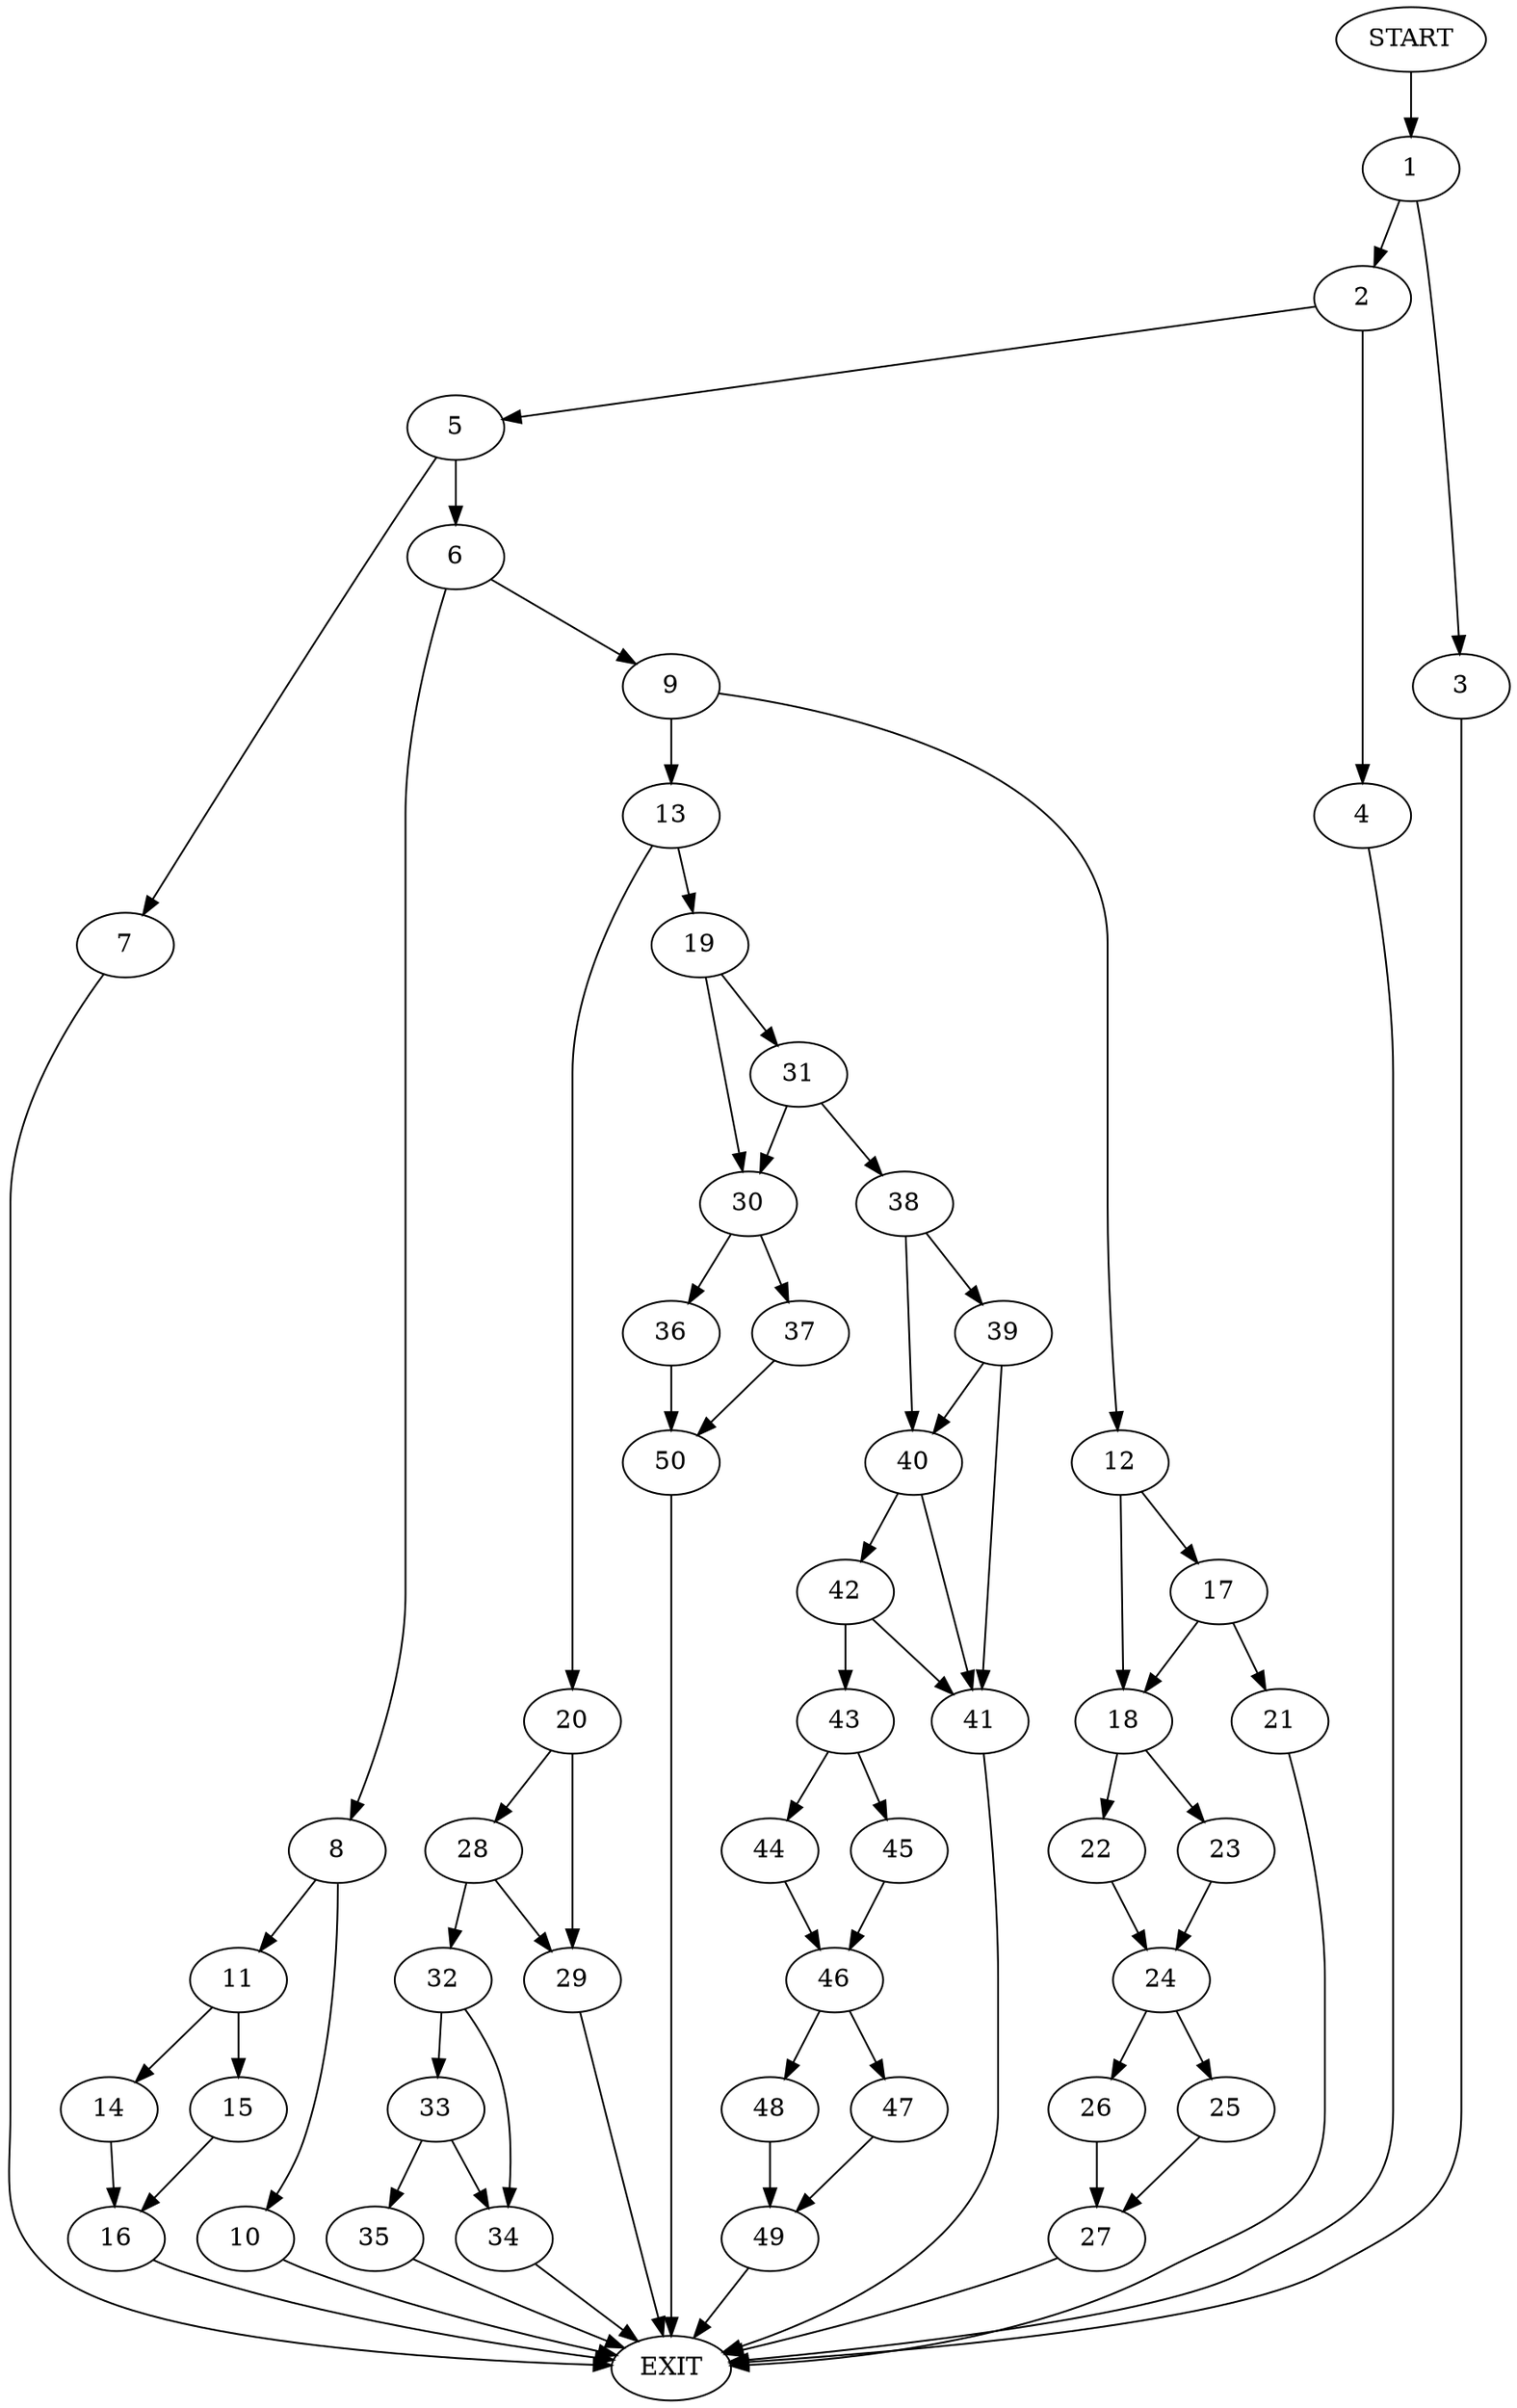 digraph {
0 [label="START"]
51 [label="EXIT"]
0 -> 1
1 -> 2
1 -> 3
2 -> 4
2 -> 5
3 -> 51
4 -> 51
5 -> 6
5 -> 7
7 -> 51
6 -> 8
6 -> 9
8 -> 10
8 -> 11
9 -> 12
9 -> 13
11 -> 14
11 -> 15
10 -> 51
14 -> 16
15 -> 16
16 -> 51
12 -> 17
12 -> 18
13 -> 19
13 -> 20
17 -> 21
17 -> 18
18 -> 22
18 -> 23
21 -> 51
23 -> 24
22 -> 24
24 -> 25
24 -> 26
25 -> 27
26 -> 27
27 -> 51
20 -> 28
20 -> 29
19 -> 30
19 -> 31
29 -> 51
28 -> 32
28 -> 29
32 -> 33
32 -> 34
33 -> 34
33 -> 35
34 -> 51
35 -> 51
30 -> 36
30 -> 37
31 -> 38
31 -> 30
38 -> 39
38 -> 40
39 -> 40
39 -> 41
40 -> 42
40 -> 41
41 -> 51
42 -> 43
42 -> 41
43 -> 44
43 -> 45
45 -> 46
44 -> 46
46 -> 47
46 -> 48
47 -> 49
48 -> 49
49 -> 51
36 -> 50
37 -> 50
50 -> 51
}

